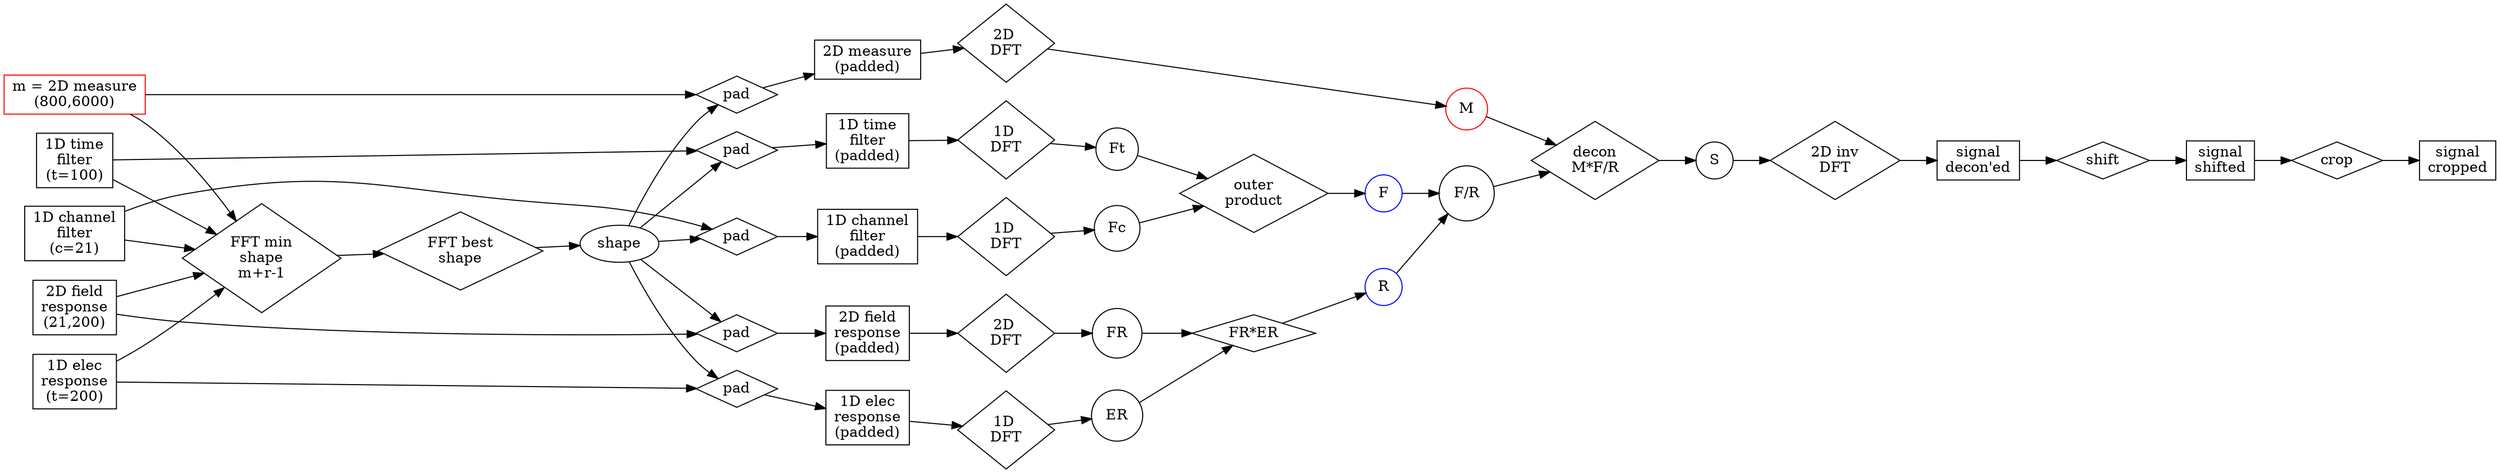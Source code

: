digraph deconflow {
    rankdir=LR
    // interval
    node[shape=box]
    m[label="m = 2D measure\n(800,6000)",color=red]
    mp[label="2D measure\n(padded)"]

    fr[label="2D field\nresponse\n(21,200)"]
    frp[label="2D field\nresponse\n(padded)"]

    er[label="1D elec\nresponse\n(t=200)"]
    erp[label="1D elec\nresponse\n(padded)"]

    fc[label="1D channel\nfilter\n(c=21)"]
    fcp[label="1D channel\nfilter\n(padded)"]
    ft[label="1D time\nfilter\n(t=100)"]
    ftp[label="1D time\nfilter\n(padded)"]
    sasis[label="signal\ndecon'ed"]
    sfull[label="signal\nshifted"]
    s[label="signal\ncropped"]

    node[shape=ellipse]
    bestshape[label="shape"]

    // Fourier
    node[shape=circle]
    M[color=red]
    R[color=blue]
    ER
    FR
    Fc
    Ft
    F[label="F", color=blue]
    FdivR[label="F/R"]

    S

    // operations
    node[shape=diamond]
    pad_m[label="pad"]
    pad_fr[label="pad"]
    pad_er[label="pad"]
    pad_fc[label="pad"]
    pad_ft[label="pad"]
    fft_m[label="2D \nDFT"]
    fft_fr[label="2D \nDFT"]
    fft_er[label="1D \nDFT"]
    fft_fc[label="1D \nDFT"]
    fft_ft[label="1D \nDFT"]
    infft[label="2D inv\nDFT"]
    cross[label="outer\nproduct"]
    fft_shape[label="FFT min\nshape\nm+r-1"]
    best_shape[label="FFT best\nshape"]
    decon[label="decon\nM*F/R"]
    frer_mult[label="FR*ER"]
    shift
    crop

    m->fft_shape
    fr->fft_shape
    er->fft_shape
    fc->fft_shape
    ft->fft_shape

    fft_shape->best_shape->bestshape

    
    bestshape->pad_m
    bestshape->pad_fr
    bestshape->pad_er
    bestshape->pad_fc
    bestshape->pad_ft

    m->pad_m->mp->fft_m->M->decon
    fr->pad_fr->frp->fft_fr->FR->frer_mult
    er->pad_er->erp->fft_er->ER->frer_mult

    fc->pad_fc->fcp->fft_fc->Fc
    ft->pad_ft->ftp->fft_ft->Ft

    frer_mult->R
    Fc->cross
    Ft->cross
    cross->F
    R->FdivR
    F->FdivR

    FdivR->decon->S->infft->sasis->shift->sfull->crop->s;

    }
